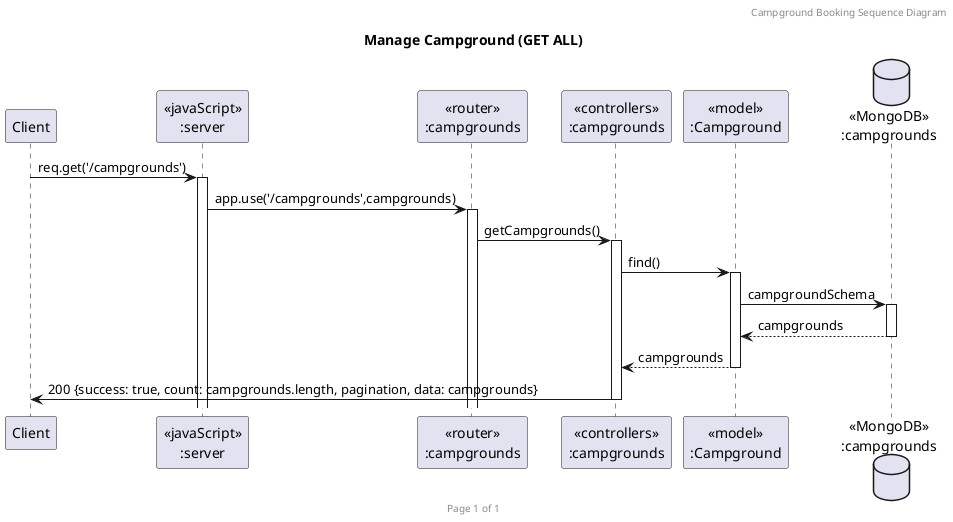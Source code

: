 @startuml Manage Campground (GET ALL)

header Campground Booking Sequence Diagram
footer Page %page% of %lastpage%
title "Manage Campground (GET ALL)"

participant "Client" as client
participant "<<javaScript>>\n:server" as server
participant "<<router>>\n:campgrounds" as routerCampgrounds
participant "<<controllers>>\n:campgrounds" as controllersCampgrounds
participant "<<model>>\n:Campground" as modelCampground
database "<<MongoDB>>\n:campgrounds" as CampgroundsDatabase

client->server ++:req.get('/campgrounds')
server->routerCampgrounds ++:app.use('/campgrounds',campgrounds)
routerCampgrounds -> controllersCampgrounds ++:getCampgrounds()
controllersCampgrounds->modelCampground ++:find()
modelCampground ->CampgroundsDatabase ++: campgroundSchema
CampgroundsDatabase --> modelCampground --: campgrounds
controllersCampgrounds <-- modelCampground --:campgrounds
controllersCampgrounds->client --:200 {success: true, count: campgrounds.length, pagination, data: campgrounds}

@enduml